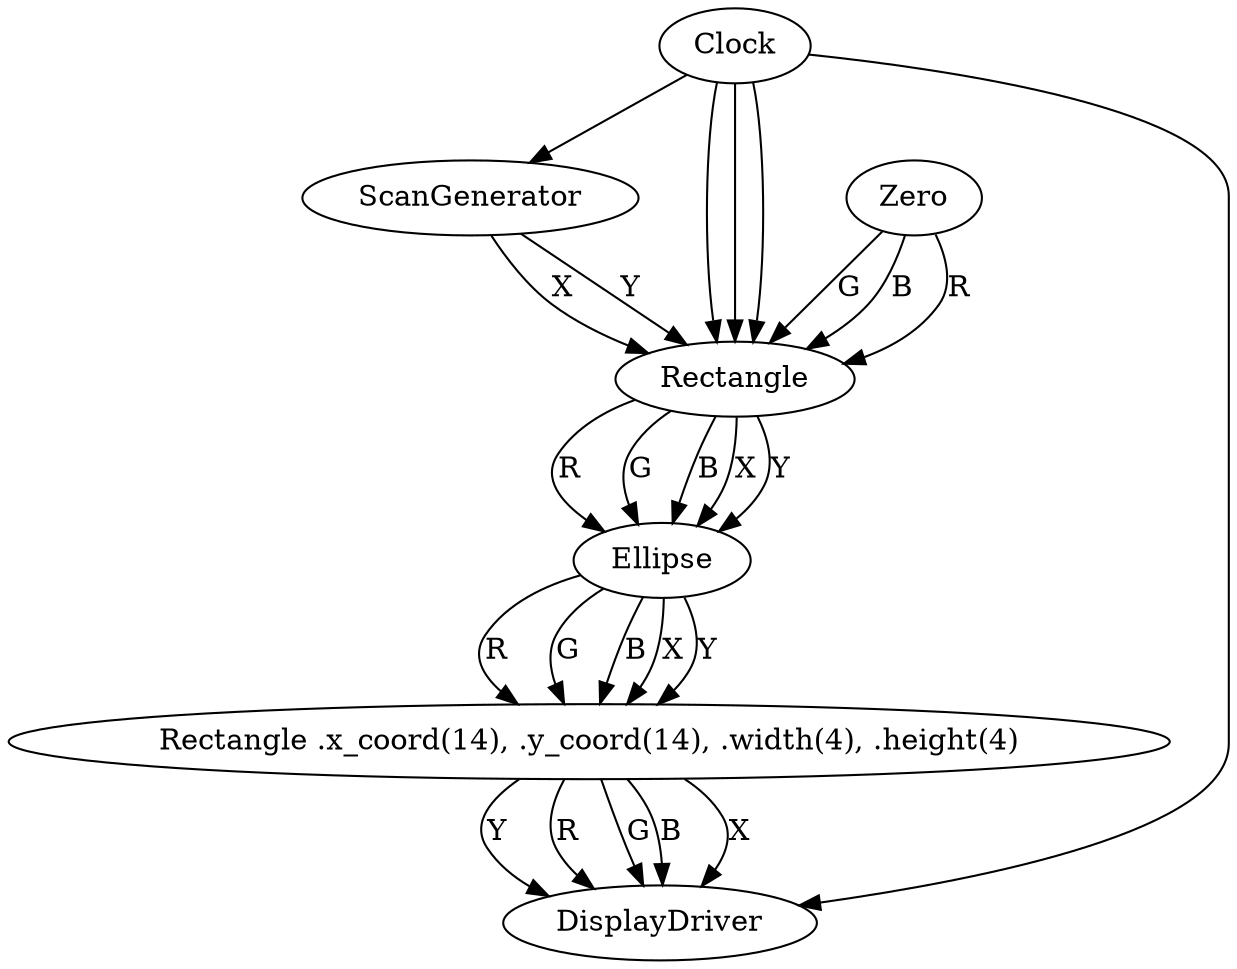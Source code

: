  digraph Circuit {
      ScanGenerator [label="ScanGenerator"];
      Shape0 [label="Rectangle"];
      Shape1 [label="Ellipse"];
      Shape2 [label="Rectangle .x_coord(14), .y_coord(14), .width(4), .height(4)"];
      DisplayDriver [label="DisplayDriver"];
 
      Clock -> ScanGenerator:Clock;
      Clock -> Shape0:Clock;
      Clock -> Shape0:Clock;
      Clock -> Shape0:Clock;
      Clock -> DisplayDriver:Clock;
 
      ScanGenerator:OutputX -> Shape0:InputX [label="X"];
      ScanGenerator:OutputY -> Shape0:InputY [label="Y"];
      Zero -> Shape0:InputR [label="R"];
      Zero -> Shape0:InputG [label="G"];
      Zero -> Shape0:InputB [label="B"];
 
      Shape0:OutputX -> Shape1:InputX [label="X"];
      Shape0:OutputY -> Shape1:InputY [label="Y"];
      Shape0:OutputR -> Shape1:InputR [label="R"];
      Shape0:OutputG -> Shape1:InputG [label="G"];
      Shape0:OutputB -> Shape1:InputB [label="B"];
 
      Shape1:OutputX -> Shape2:InputX [label="X"];
      Shape1:OutputY -> Shape2:InputY [label="Y"];
      Shape1:OutputR -> Shape2:InputR [label="R"];
      Shape1:OutputG -> Shape2:InputG [label="G"];
      Shape1:OutputB -> Shape2:InputB [label="B"];
 
      Shape2:OutputX -> DisplayDriver:InputX [label="X"];
      Shape2:OutputY -> DisplayDriver:InputY [label="Y"];
      Shape2:OutputR -> DisplayDriver:InputR [label="R"];
      Shape2:OutputG -> DisplayDriver:InputG [label="G"];
      Shape2:OutputB -> DisplayDriver:InputB [label="B"];
}
